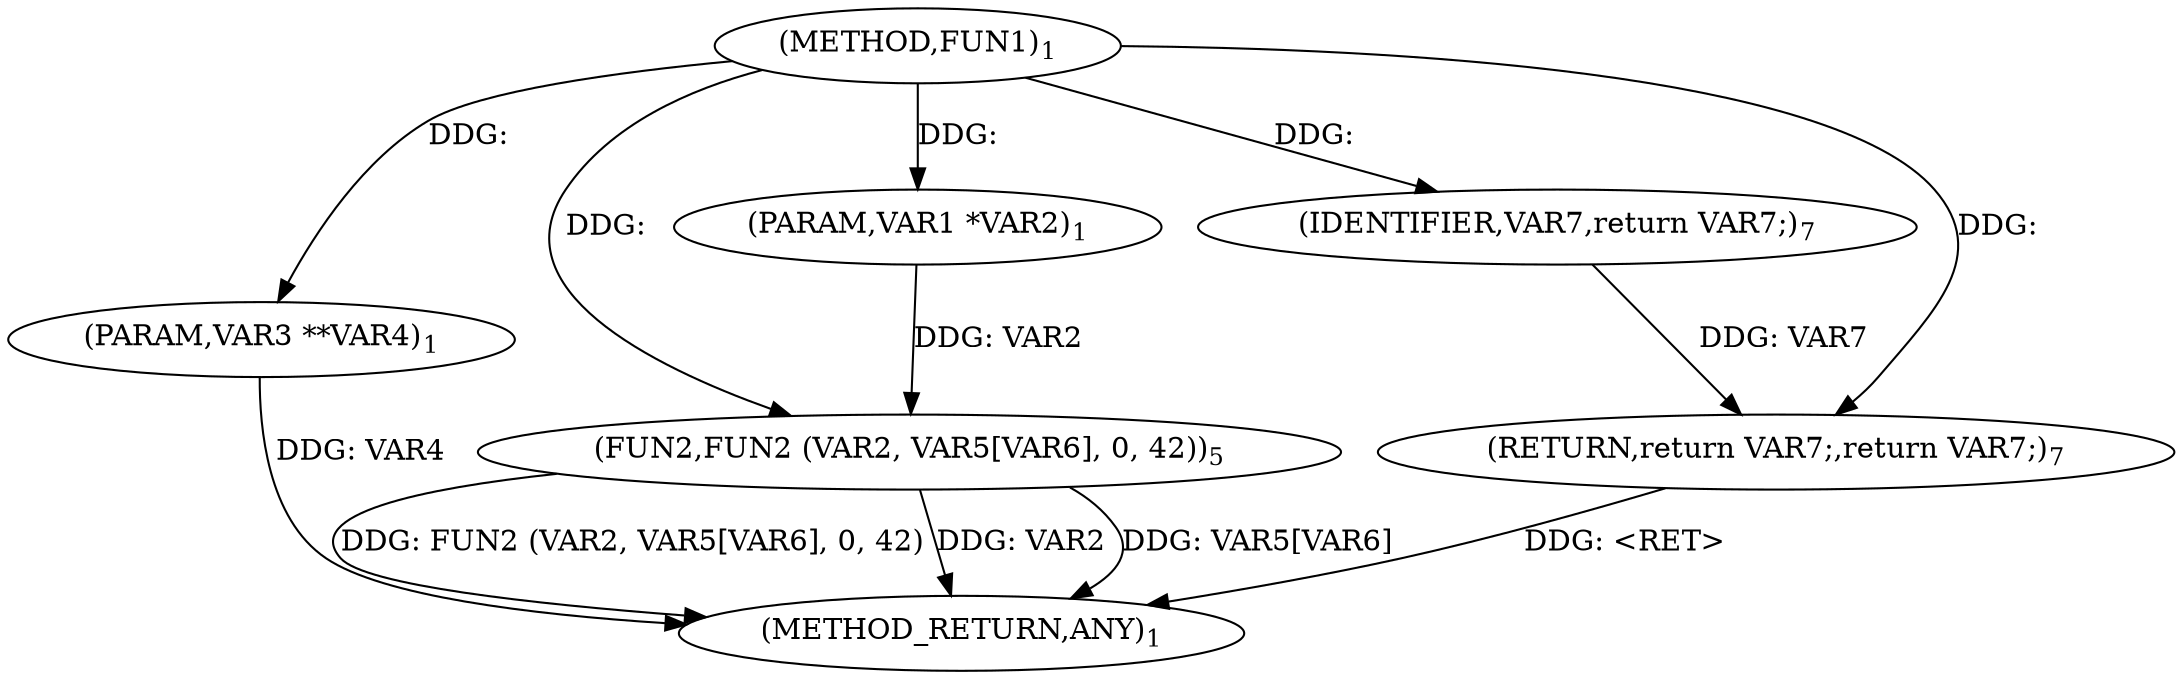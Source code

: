 digraph "FUN1" {  
"8" [label = <(METHOD,FUN1)<SUB>1</SUB>> ]
"21" [label = <(METHOD_RETURN,ANY)<SUB>1</SUB>> ]
"9" [label = <(PARAM,VAR1 *VAR2)<SUB>1</SUB>> ]
"10" [label = <(PARAM,VAR3 **VAR4)<SUB>1</SUB>> ]
"12" [label = <(FUN2,FUN2 (VAR2, VAR5[VAR6], 0, 42))<SUB>5</SUB>> ]
"19" [label = <(RETURN,return VAR7;,return VAR7;)<SUB>7</SUB>> ]
"20" [label = <(IDENTIFIER,VAR7,return VAR7;)<SUB>7</SUB>> ]
  "19" -> "21"  [ label = "DDG: &lt;RET&gt;"] 
  "10" -> "21"  [ label = "DDG: VAR4"] 
  "12" -> "21"  [ label = "DDG: VAR2"] 
  "12" -> "21"  [ label = "DDG: VAR5[VAR6]"] 
  "12" -> "21"  [ label = "DDG: FUN2 (VAR2, VAR5[VAR6], 0, 42)"] 
  "8" -> "9"  [ label = "DDG: "] 
  "8" -> "10"  [ label = "DDG: "] 
  "20" -> "19"  [ label = "DDG: VAR7"] 
  "8" -> "19"  [ label = "DDG: "] 
  "9" -> "12"  [ label = "DDG: VAR2"] 
  "8" -> "12"  [ label = "DDG: "] 
  "8" -> "20"  [ label = "DDG: "] 
}
